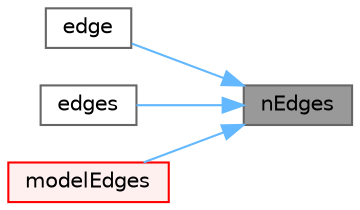 digraph "nEdges"
{
 // LATEX_PDF_SIZE
  bgcolor="transparent";
  edge [fontname=Helvetica,fontsize=10,labelfontname=Helvetica,labelfontsize=10];
  node [fontname=Helvetica,fontsize=10,shape=box,height=0.2,width=0.4];
  rankdir="RL";
  Node1 [id="Node000001",label="nEdges",height=0.2,width=0.4,color="gray40", fillcolor="grey60", style="filled", fontcolor="black",tooltip=" "];
  Node1 -> Node2 [id="edge1_Node000001_Node000002",dir="back",color="steelblue1",style="solid",tooltip=" "];
  Node2 [id="Node000002",label="edge",height=0.2,width=0.4,color="grey40", fillcolor="white", style="filled",URL="$classFoam_1_1hexCell.html#a10898786479d1e3f80428259f8d7e69d",tooltip=" "];
  Node1 -> Node3 [id="edge2_Node000001_Node000003",dir="back",color="steelblue1",style="solid",tooltip=" "];
  Node3 [id="Node000003",label="edges",height=0.2,width=0.4,color="grey40", fillcolor="white", style="filled",URL="$classFoam_1_1hexCell.html#ac73e538443a863173d868d2522e1b6c7",tooltip=" "];
  Node1 -> Node4 [id="edge3_Node000001_Node000004",dir="back",color="steelblue1",style="solid",tooltip=" "];
  Node4 [id="Node000004",label="modelEdges",height=0.2,width=0.4,color="red", fillcolor="#FFF0F0", style="filled",URL="$classFoam_1_1hexCell.html#a8d9a34588853ffd57d6728dd8feb9f58",tooltip=" "];
}

